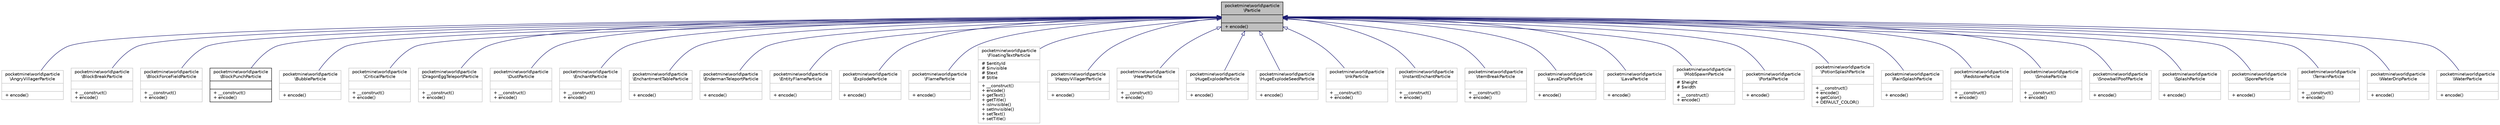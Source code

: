 digraph "pocketmine\world\particle\Particle"
{
 // INTERACTIVE_SVG=YES
 // LATEX_PDF_SIZE
  edge [fontname="Helvetica",fontsize="10",labelfontname="Helvetica",labelfontsize="10"];
  node [fontname="Helvetica",fontsize="10",shape=record];
  Node1 [label="{pocketmine\\world\\particle\l\\Particle\n||+ encode()\l}",height=0.2,width=0.4,color="black", fillcolor="grey75", style="filled", fontcolor="black",tooltip=" "];
  Node1 -> Node2 [dir="back",color="midnightblue",fontsize="10",style="solid",arrowtail="onormal",fontname="Helvetica"];
  Node2 [label="{pocketmine\\world\\particle\l\\AngryVillagerParticle\n||+ encode()\l}",height=0.2,width=0.4,color="grey75", fillcolor="white", style="filled",URL="$d9/dc1/classpocketmine_1_1world_1_1particle_1_1_angry_villager_particle.html",tooltip=" "];
  Node1 -> Node3 [dir="back",color="midnightblue",fontsize="10",style="solid",arrowtail="onormal",fontname="Helvetica"];
  Node3 [label="{pocketmine\\world\\particle\l\\BlockBreakParticle\n||+ __construct()\l+ encode()\l}",height=0.2,width=0.4,color="grey75", fillcolor="white", style="filled",URL="$db/df5/classpocketmine_1_1world_1_1particle_1_1_block_break_particle.html",tooltip=" "];
  Node1 -> Node4 [dir="back",color="midnightblue",fontsize="10",style="solid",arrowtail="onormal",fontname="Helvetica"];
  Node4 [label="{pocketmine\\world\\particle\l\\BlockForceFieldParticle\n||+ __construct()\l+ encode()\l}",height=0.2,width=0.4,color="grey75", fillcolor="white", style="filled",URL="$d9/d4d/classpocketmine_1_1world_1_1particle_1_1_block_force_field_particle.html",tooltip=" "];
  Node1 -> Node5 [dir="back",color="midnightblue",fontsize="10",style="solid",arrowtail="onormal",fontname="Helvetica"];
  Node5 [label="{pocketmine\\world\\particle\l\\BlockPunchParticle\n||+ __construct()\l+ encode()\l}",height=0.2,width=0.4,color="black", fillcolor="white", style="filled",URL="$de/dca/classpocketmine_1_1world_1_1particle_1_1_block_punch_particle.html",tooltip=" "];
  Node1 -> Node6 [dir="back",color="midnightblue",fontsize="10",style="solid",arrowtail="onormal",fontname="Helvetica"];
  Node6 [label="{pocketmine\\world\\particle\l\\BubbleParticle\n||+ encode()\l}",height=0.2,width=0.4,color="grey75", fillcolor="white", style="filled",URL="$de/d02/classpocketmine_1_1world_1_1particle_1_1_bubble_particle.html",tooltip=" "];
  Node1 -> Node7 [dir="back",color="midnightblue",fontsize="10",style="solid",arrowtail="onormal",fontname="Helvetica"];
  Node7 [label="{pocketmine\\world\\particle\l\\CriticalParticle\n||+ __construct()\l+ encode()\l}",height=0.2,width=0.4,color="grey75", fillcolor="white", style="filled",URL="$de/d96/classpocketmine_1_1world_1_1particle_1_1_critical_particle.html",tooltip=" "];
  Node1 -> Node8 [dir="back",color="midnightblue",fontsize="10",style="solid",arrowtail="onormal",fontname="Helvetica"];
  Node8 [label="{pocketmine\\world\\particle\l\\DragonEggTeleportParticle\n||+ __construct()\l+ encode()\l}",height=0.2,width=0.4,color="grey75", fillcolor="white", style="filled",URL="$de/d3b/classpocketmine_1_1world_1_1particle_1_1_dragon_egg_teleport_particle.html",tooltip=" "];
  Node1 -> Node9 [dir="back",color="midnightblue",fontsize="10",style="solid",arrowtail="onormal",fontname="Helvetica"];
  Node9 [label="{pocketmine\\world\\particle\l\\DustParticle\n||+ __construct()\l+ encode()\l}",height=0.2,width=0.4,color="grey75", fillcolor="white", style="filled",URL="$da/de7/classpocketmine_1_1world_1_1particle_1_1_dust_particle.html",tooltip=" "];
  Node1 -> Node10 [dir="back",color="midnightblue",fontsize="10",style="solid",arrowtail="onormal",fontname="Helvetica"];
  Node10 [label="{pocketmine\\world\\particle\l\\EnchantParticle\n||+ __construct()\l+ encode()\l}",height=0.2,width=0.4,color="grey75", fillcolor="white", style="filled",URL="$d6/d58/classpocketmine_1_1world_1_1particle_1_1_enchant_particle.html",tooltip=" "];
  Node1 -> Node11 [dir="back",color="midnightblue",fontsize="10",style="solid",arrowtail="onormal",fontname="Helvetica"];
  Node11 [label="{pocketmine\\world\\particle\l\\EnchantmentTableParticle\n||+ encode()\l}",height=0.2,width=0.4,color="grey75", fillcolor="white", style="filled",URL="$da/dc8/classpocketmine_1_1world_1_1particle_1_1_enchantment_table_particle.html",tooltip=" "];
  Node1 -> Node12 [dir="back",color="midnightblue",fontsize="10",style="solid",arrowtail="onormal",fontname="Helvetica"];
  Node12 [label="{pocketmine\\world\\particle\l\\EndermanTeleportParticle\n||+ encode()\l}",height=0.2,width=0.4,color="grey75", fillcolor="white", style="filled",URL="$df/d8c/classpocketmine_1_1world_1_1particle_1_1_enderman_teleport_particle.html",tooltip=" "];
  Node1 -> Node13 [dir="back",color="midnightblue",fontsize="10",style="solid",arrowtail="onormal",fontname="Helvetica"];
  Node13 [label="{pocketmine\\world\\particle\l\\EntityFlameParticle\n||+ encode()\l}",height=0.2,width=0.4,color="grey75", fillcolor="white", style="filled",URL="$db/db3/classpocketmine_1_1world_1_1particle_1_1_entity_flame_particle.html",tooltip=" "];
  Node1 -> Node14 [dir="back",color="midnightblue",fontsize="10",style="solid",arrowtail="onormal",fontname="Helvetica"];
  Node14 [label="{pocketmine\\world\\particle\l\\ExplodeParticle\n||+ encode()\l}",height=0.2,width=0.4,color="grey75", fillcolor="white", style="filled",URL="$d1/db5/classpocketmine_1_1world_1_1particle_1_1_explode_particle.html",tooltip=" "];
  Node1 -> Node15 [dir="back",color="midnightblue",fontsize="10",style="solid",arrowtail="onormal",fontname="Helvetica"];
  Node15 [label="{pocketmine\\world\\particle\l\\FlameParticle\n||+ encode()\l}",height=0.2,width=0.4,color="grey75", fillcolor="white", style="filled",URL="$d9/dd7/classpocketmine_1_1world_1_1particle_1_1_flame_particle.html",tooltip=" "];
  Node1 -> Node16 [dir="back",color="midnightblue",fontsize="10",style="solid",arrowtail="onormal",fontname="Helvetica"];
  Node16 [label="{pocketmine\\world\\particle\l\\FloatingTextParticle\n|# $entityId\l# $invisible\l# $text\l# $title\l|+ __construct()\l+ encode()\l+ getText()\l+ getTitle()\l+ isInvisible()\l+ setInvisible()\l+ setText()\l+ setTitle()\l}",height=0.2,width=0.4,color="grey75", fillcolor="white", style="filled",URL="$dc/d9d/classpocketmine_1_1world_1_1particle_1_1_floating_text_particle.html",tooltip=" "];
  Node1 -> Node17 [dir="back",color="midnightblue",fontsize="10",style="solid",arrowtail="onormal",fontname="Helvetica"];
  Node17 [label="{pocketmine\\world\\particle\l\\HappyVillagerParticle\n||+ encode()\l}",height=0.2,width=0.4,color="grey75", fillcolor="white", style="filled",URL="$dc/dff/classpocketmine_1_1world_1_1particle_1_1_happy_villager_particle.html",tooltip=" "];
  Node1 -> Node18 [dir="back",color="midnightblue",fontsize="10",style="solid",arrowtail="onormal",fontname="Helvetica"];
  Node18 [label="{pocketmine\\world\\particle\l\\HeartParticle\n||+ __construct()\l+ encode()\l}",height=0.2,width=0.4,color="grey75", fillcolor="white", style="filled",URL="$da/dd7/classpocketmine_1_1world_1_1particle_1_1_heart_particle.html",tooltip=" "];
  Node1 -> Node19 [dir="back",color="midnightblue",fontsize="10",style="solid",arrowtail="onormal",fontname="Helvetica"];
  Node19 [label="{pocketmine\\world\\particle\l\\HugeExplodeParticle\n||+ encode()\l}",height=0.2,width=0.4,color="grey75", fillcolor="white", style="filled",URL="$d6/d15/classpocketmine_1_1world_1_1particle_1_1_huge_explode_particle.html",tooltip=" "];
  Node1 -> Node20 [dir="back",color="midnightblue",fontsize="10",style="solid",arrowtail="onormal",fontname="Helvetica"];
  Node20 [label="{pocketmine\\world\\particle\l\\HugeExplodeSeedParticle\n||+ encode()\l}",height=0.2,width=0.4,color="grey75", fillcolor="white", style="filled",URL="$de/d4e/classpocketmine_1_1world_1_1particle_1_1_huge_explode_seed_particle.html",tooltip=" "];
  Node1 -> Node21 [dir="back",color="midnightblue",fontsize="10",style="solid",arrowtail="onormal",fontname="Helvetica"];
  Node21 [label="{pocketmine\\world\\particle\l\\InkParticle\n||+ __construct()\l+ encode()\l}",height=0.2,width=0.4,color="grey75", fillcolor="white", style="filled",URL="$d8/d3f/classpocketmine_1_1world_1_1particle_1_1_ink_particle.html",tooltip=" "];
  Node1 -> Node22 [dir="back",color="midnightblue",fontsize="10",style="solid",arrowtail="onormal",fontname="Helvetica"];
  Node22 [label="{pocketmine\\world\\particle\l\\InstantEnchantParticle\n||+ __construct()\l+ encode()\l}",height=0.2,width=0.4,color="grey75", fillcolor="white", style="filled",URL="$d0/deb/classpocketmine_1_1world_1_1particle_1_1_instant_enchant_particle.html",tooltip=" "];
  Node1 -> Node23 [dir="back",color="midnightblue",fontsize="10",style="solid",arrowtail="onormal",fontname="Helvetica"];
  Node23 [label="{pocketmine\\world\\particle\l\\ItemBreakParticle\n||+ __construct()\l+ encode()\l}",height=0.2,width=0.4,color="grey75", fillcolor="white", style="filled",URL="$de/d3d/classpocketmine_1_1world_1_1particle_1_1_item_break_particle.html",tooltip=" "];
  Node1 -> Node24 [dir="back",color="midnightblue",fontsize="10",style="solid",arrowtail="onormal",fontname="Helvetica"];
  Node24 [label="{pocketmine\\world\\particle\l\\LavaDripParticle\n||+ encode()\l}",height=0.2,width=0.4,color="grey75", fillcolor="white", style="filled",URL="$d8/d79/classpocketmine_1_1world_1_1particle_1_1_lava_drip_particle.html",tooltip=" "];
  Node1 -> Node25 [dir="back",color="midnightblue",fontsize="10",style="solid",arrowtail="onormal",fontname="Helvetica"];
  Node25 [label="{pocketmine\\world\\particle\l\\LavaParticle\n||+ encode()\l}",height=0.2,width=0.4,color="grey75", fillcolor="white", style="filled",URL="$d1/dad/classpocketmine_1_1world_1_1particle_1_1_lava_particle.html",tooltip=" "];
  Node1 -> Node26 [dir="back",color="midnightblue",fontsize="10",style="solid",arrowtail="onormal",fontname="Helvetica"];
  Node26 [label="{pocketmine\\world\\particle\l\\MobSpawnParticle\n|# $height\l# $width\l|+ __construct()\l+ encode()\l}",height=0.2,width=0.4,color="grey75", fillcolor="white", style="filled",URL="$dc/d11/classpocketmine_1_1world_1_1particle_1_1_mob_spawn_particle.html",tooltip=" "];
  Node1 -> Node27 [dir="back",color="midnightblue",fontsize="10",style="solid",arrowtail="onormal",fontname="Helvetica"];
  Node27 [label="{pocketmine\\world\\particle\l\\PortalParticle\n||+ encode()\l}",height=0.2,width=0.4,color="grey75", fillcolor="white", style="filled",URL="$d1/d29/classpocketmine_1_1world_1_1particle_1_1_portal_particle.html",tooltip=" "];
  Node1 -> Node28 [dir="back",color="midnightblue",fontsize="10",style="solid",arrowtail="onormal",fontname="Helvetica"];
  Node28 [label="{pocketmine\\world\\particle\l\\PotionSplashParticle\n||+ __construct()\l+ encode()\l+ getColor()\l+ DEFAULT_COLOR()\l}",height=0.2,width=0.4,color="grey75", fillcolor="white", style="filled",URL="$d2/dfa/classpocketmine_1_1world_1_1particle_1_1_potion_splash_particle.html",tooltip=" "];
  Node1 -> Node29 [dir="back",color="midnightblue",fontsize="10",style="solid",arrowtail="onormal",fontname="Helvetica"];
  Node29 [label="{pocketmine\\world\\particle\l\\RainSplashParticle\n||+ encode()\l}",height=0.2,width=0.4,color="grey75", fillcolor="white", style="filled",URL="$d1/d0a/classpocketmine_1_1world_1_1particle_1_1_rain_splash_particle.html",tooltip=" "];
  Node1 -> Node30 [dir="back",color="midnightblue",fontsize="10",style="solid",arrowtail="onormal",fontname="Helvetica"];
  Node30 [label="{pocketmine\\world\\particle\l\\RedstoneParticle\n||+ __construct()\l+ encode()\l}",height=0.2,width=0.4,color="grey75", fillcolor="white", style="filled",URL="$d8/d7b/classpocketmine_1_1world_1_1particle_1_1_redstone_particle.html",tooltip=" "];
  Node1 -> Node31 [dir="back",color="midnightblue",fontsize="10",style="solid",arrowtail="onormal",fontname="Helvetica"];
  Node31 [label="{pocketmine\\world\\particle\l\\SmokeParticle\n||+ __construct()\l+ encode()\l}",height=0.2,width=0.4,color="grey75", fillcolor="white", style="filled",URL="$dc/df4/classpocketmine_1_1world_1_1particle_1_1_smoke_particle.html",tooltip=" "];
  Node1 -> Node32 [dir="back",color="midnightblue",fontsize="10",style="solid",arrowtail="onormal",fontname="Helvetica"];
  Node32 [label="{pocketmine\\world\\particle\l\\SnowballPoofParticle\n||+ encode()\l}",height=0.2,width=0.4,color="grey75", fillcolor="white", style="filled",URL="$d6/d9f/classpocketmine_1_1world_1_1particle_1_1_snowball_poof_particle.html",tooltip=" "];
  Node1 -> Node33 [dir="back",color="midnightblue",fontsize="10",style="solid",arrowtail="onormal",fontname="Helvetica"];
  Node33 [label="{pocketmine\\world\\particle\l\\SplashParticle\n||+ encode()\l}",height=0.2,width=0.4,color="grey75", fillcolor="white", style="filled",URL="$d7/dcc/classpocketmine_1_1world_1_1particle_1_1_splash_particle.html",tooltip=" "];
  Node1 -> Node34 [dir="back",color="midnightblue",fontsize="10",style="solid",arrowtail="onormal",fontname="Helvetica"];
  Node34 [label="{pocketmine\\world\\particle\l\\SporeParticle\n||+ encode()\l}",height=0.2,width=0.4,color="grey75", fillcolor="white", style="filled",URL="$d5/d5d/classpocketmine_1_1world_1_1particle_1_1_spore_particle.html",tooltip=" "];
  Node1 -> Node35 [dir="back",color="midnightblue",fontsize="10",style="solid",arrowtail="onormal",fontname="Helvetica"];
  Node35 [label="{pocketmine\\world\\particle\l\\TerrainParticle\n||+ __construct()\l+ encode()\l}",height=0.2,width=0.4,color="grey75", fillcolor="white", style="filled",URL="$dc/d7b/classpocketmine_1_1world_1_1particle_1_1_terrain_particle.html",tooltip=" "];
  Node1 -> Node36 [dir="back",color="midnightblue",fontsize="10",style="solid",arrowtail="onormal",fontname="Helvetica"];
  Node36 [label="{pocketmine\\world\\particle\l\\WaterDripParticle\n||+ encode()\l}",height=0.2,width=0.4,color="grey75", fillcolor="white", style="filled",URL="$dd/db5/classpocketmine_1_1world_1_1particle_1_1_water_drip_particle.html",tooltip=" "];
  Node1 -> Node37 [dir="back",color="midnightblue",fontsize="10",style="solid",arrowtail="onormal",fontname="Helvetica"];
  Node37 [label="{pocketmine\\world\\particle\l\\WaterParticle\n||+ encode()\l}",height=0.2,width=0.4,color="grey75", fillcolor="white", style="filled",URL="$de/dd7/classpocketmine_1_1world_1_1particle_1_1_water_particle.html",tooltip=" "];
}
